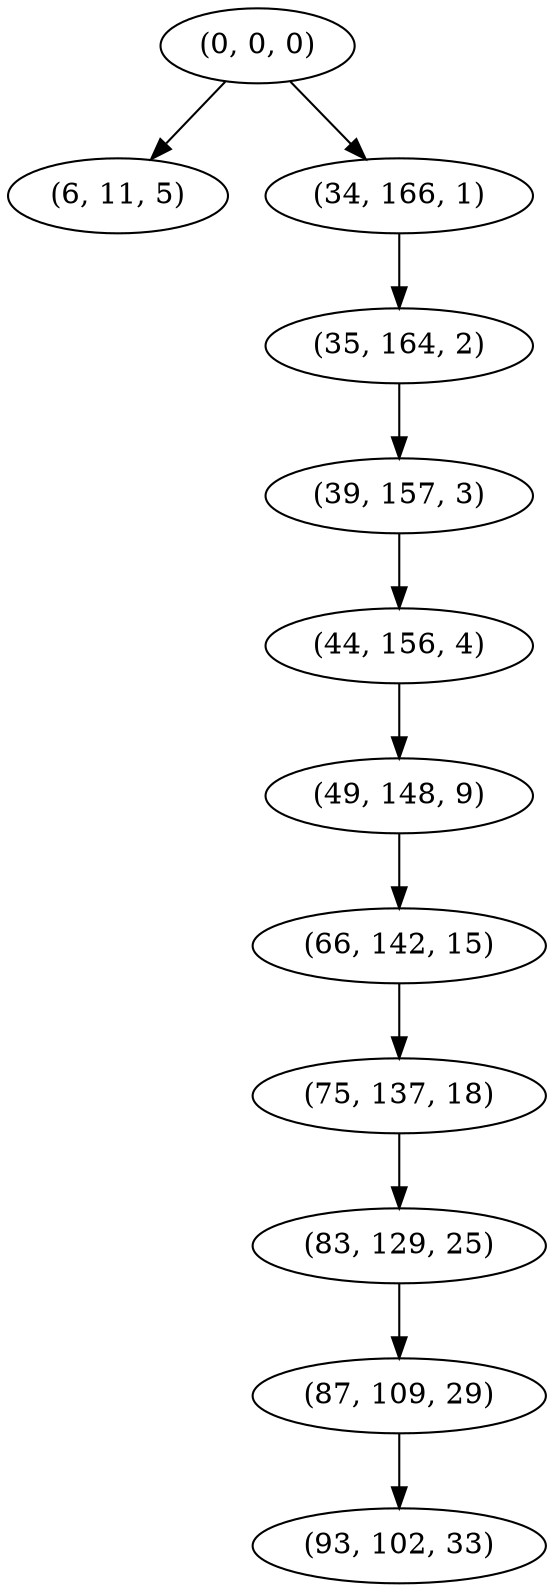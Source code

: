 digraph tree {
    "(0, 0, 0)";
    "(6, 11, 5)";
    "(34, 166, 1)";
    "(35, 164, 2)";
    "(39, 157, 3)";
    "(44, 156, 4)";
    "(49, 148, 9)";
    "(66, 142, 15)";
    "(75, 137, 18)";
    "(83, 129, 25)";
    "(87, 109, 29)";
    "(93, 102, 33)";
    "(0, 0, 0)" -> "(6, 11, 5)";
    "(0, 0, 0)" -> "(34, 166, 1)";
    "(34, 166, 1)" -> "(35, 164, 2)";
    "(35, 164, 2)" -> "(39, 157, 3)";
    "(39, 157, 3)" -> "(44, 156, 4)";
    "(44, 156, 4)" -> "(49, 148, 9)";
    "(49, 148, 9)" -> "(66, 142, 15)";
    "(66, 142, 15)" -> "(75, 137, 18)";
    "(75, 137, 18)" -> "(83, 129, 25)";
    "(83, 129, 25)" -> "(87, 109, 29)";
    "(87, 109, 29)" -> "(93, 102, 33)";
}
